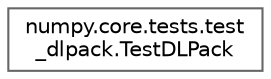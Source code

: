 digraph "Graphical Class Hierarchy"
{
 // LATEX_PDF_SIZE
  bgcolor="transparent";
  edge [fontname=Helvetica,fontsize=10,labelfontname=Helvetica,labelfontsize=10];
  node [fontname=Helvetica,fontsize=10,shape=box,height=0.2,width=0.4];
  rankdir="LR";
  Node0 [id="Node000000",label="numpy.core.tests.test\l_dlpack.TestDLPack",height=0.2,width=0.4,color="grey40", fillcolor="white", style="filled",URL="$da/d03/classnumpy_1_1core_1_1tests_1_1test__dlpack_1_1TestDLPack.html",tooltip=" "];
}
